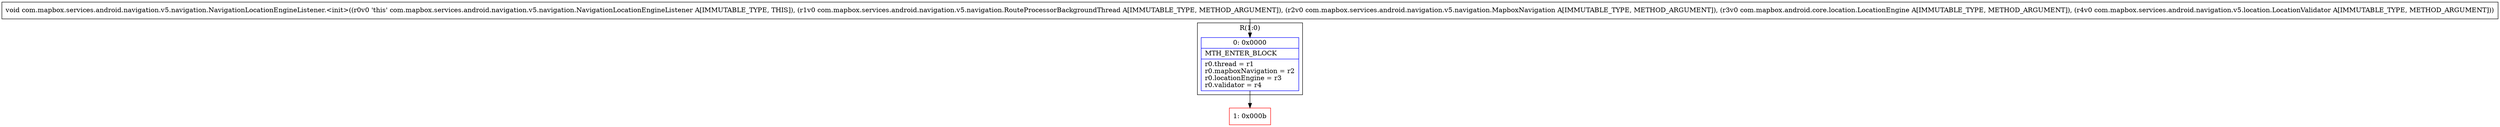 digraph "CFG forcom.mapbox.services.android.navigation.v5.navigation.NavigationLocationEngineListener.\<init\>(Lcom\/mapbox\/services\/android\/navigation\/v5\/navigation\/RouteProcessorBackgroundThread;Lcom\/mapbox\/services\/android\/navigation\/v5\/navigation\/MapboxNavigation;Lcom\/mapbox\/android\/core\/location\/LocationEngine;Lcom\/mapbox\/services\/android\/navigation\/v5\/location\/LocationValidator;)V" {
subgraph cluster_Region_2100725109 {
label = "R(1:0)";
node [shape=record,color=blue];
Node_0 [shape=record,label="{0\:\ 0x0000|MTH_ENTER_BLOCK\l|r0.thread = r1\lr0.mapboxNavigation = r2\lr0.locationEngine = r3\lr0.validator = r4\l}"];
}
Node_1 [shape=record,color=red,label="{1\:\ 0x000b}"];
MethodNode[shape=record,label="{void com.mapbox.services.android.navigation.v5.navigation.NavigationLocationEngineListener.\<init\>((r0v0 'this' com.mapbox.services.android.navigation.v5.navigation.NavigationLocationEngineListener A[IMMUTABLE_TYPE, THIS]), (r1v0 com.mapbox.services.android.navigation.v5.navigation.RouteProcessorBackgroundThread A[IMMUTABLE_TYPE, METHOD_ARGUMENT]), (r2v0 com.mapbox.services.android.navigation.v5.navigation.MapboxNavigation A[IMMUTABLE_TYPE, METHOD_ARGUMENT]), (r3v0 com.mapbox.android.core.location.LocationEngine A[IMMUTABLE_TYPE, METHOD_ARGUMENT]), (r4v0 com.mapbox.services.android.navigation.v5.location.LocationValidator A[IMMUTABLE_TYPE, METHOD_ARGUMENT])) }"];
MethodNode -> Node_0;
Node_0 -> Node_1;
}

